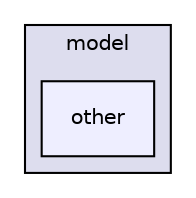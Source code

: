 digraph "RAPSim/src/sgs/model/other" {
  compound=true
  node [ fontsize="10", fontname="Helvetica"];
  edge [ labelfontsize="10", labelfontname="Helvetica"];
  subgraph clusterdir_2f0bce582130e3664de0c2ab4aa656eb {
    graph [ bgcolor="#ddddee", pencolor="black", label="model" fontname="Helvetica", fontsize="10", URL="dir_2f0bce582130e3664de0c2ab4aa656eb.html"]
  dir_9180b4e6e04984c01a9682d14064f573 [shape=box, label="other", style="filled", fillcolor="#eeeeff", pencolor="black", URL="dir_9180b4e6e04984c01a9682d14064f573.html"];
  }
}
